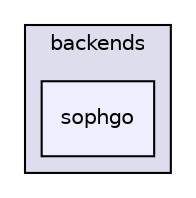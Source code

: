 digraph "/build/FastDeploy/fastdeploy/runtime/backends/sophgo" {
  compound=true
  node [ fontsize="10", fontname="Helvetica"];
  edge [ labelfontsize="10", labelfontname="Helvetica"];
  subgraph clusterdir_c60a478ed5bf04c89f9fa5bac9257057 {
    graph [ bgcolor="#ddddee", pencolor="black", label="backends" fontname="Helvetica", fontsize="10", URL="dir_c60a478ed5bf04c89f9fa5bac9257057.html"]
  dir_11ab63e27dbe3a409de43cdcc44182eb [shape=box, label="sophgo", style="filled", fillcolor="#eeeeff", pencolor="black", URL="dir_11ab63e27dbe3a409de43cdcc44182eb.html"];
  }
}
